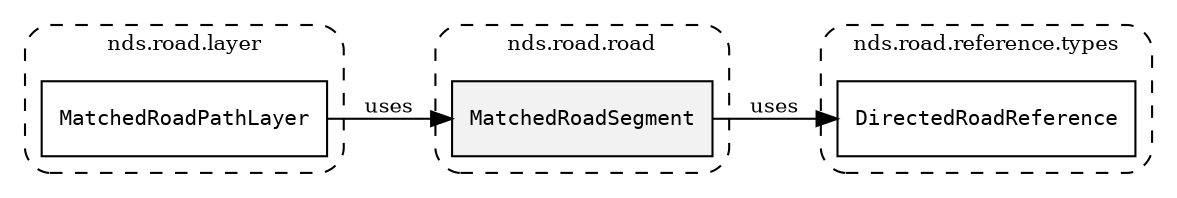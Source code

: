 /**
 * This dot file creates symbol collaboration diagram for MatchedRoadSegment.
 */
digraph ZSERIO
{
    node [shape=box, fontsize=10];
    rankdir="LR";
    fontsize=10;
    tooltip="MatchedRoadSegment collaboration diagram";

    subgraph "cluster_nds.road.road"
    {
        style="dashed, rounded";
        label="nds.road.road";
        tooltip="Package nds.road.road";
        href="../../../content/packages/nds.road.road.html#Package-nds-road-road";
        target="_parent";

        "MatchedRoadSegment" [style="filled", fillcolor="#0000000D", target="_parent", label=<<font face="monospace"><table align="center" border="0" cellspacing="0" cellpadding="0"><tr><td href="../../../content/packages/nds.road.road.html#Structure-MatchedRoadSegment" title="Structure defined in nds.road.road">MatchedRoadSegment</td></tr></table></font>>];
    }

    subgraph "cluster_nds.road.reference.types"
    {
        style="dashed, rounded";
        label="nds.road.reference.types";
        tooltip="Package nds.road.reference.types";
        href="../../../content/packages/nds.road.reference.types.html#Package-nds-road-reference-types";
        target="_parent";

        "DirectedRoadReference" [target="_parent", label=<<font face="monospace"><table align="center" border="0" cellspacing="0" cellpadding="0"><tr><td href="../../../content/packages/nds.road.reference.types.html#Subtype-DirectedRoadReference" title="Subtype defined in nds.road.reference.types">DirectedRoadReference</td></tr></table></font>>];
    }

    subgraph "cluster_nds.road.layer"
    {
        style="dashed, rounded";
        label="nds.road.layer";
        tooltip="Package nds.road.layer";
        href="../../../content/packages/nds.road.layer.html#Package-nds-road-layer";
        target="_parent";

        "MatchedRoadPathLayer" [target="_parent", label=<<font face="monospace"><table align="center" border="0" cellspacing="0" cellpadding="0"><tr><td href="../../../content/packages/nds.road.layer.html#Structure-MatchedRoadPathLayer" title="Structure defined in nds.road.layer">MatchedRoadPathLayer</td></tr></table></font>>];
    }

    "MatchedRoadSegment" -> "DirectedRoadReference" [label="uses", fontsize=10];
    "MatchedRoadPathLayer" -> "MatchedRoadSegment" [label="uses", fontsize=10];
}
